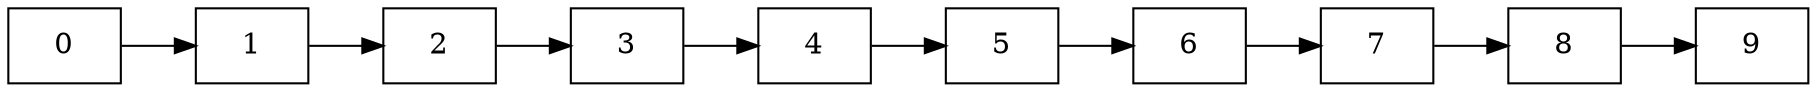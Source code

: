 digraph G{
rankdir=LR
node[shape=box];
" 0 " ->" 1 " ->" 2 " ->" 3 " ->" 4 " ->" 5 " ->" 6 " ->" 7 " ->" 8 " ->" 9 ";



}


